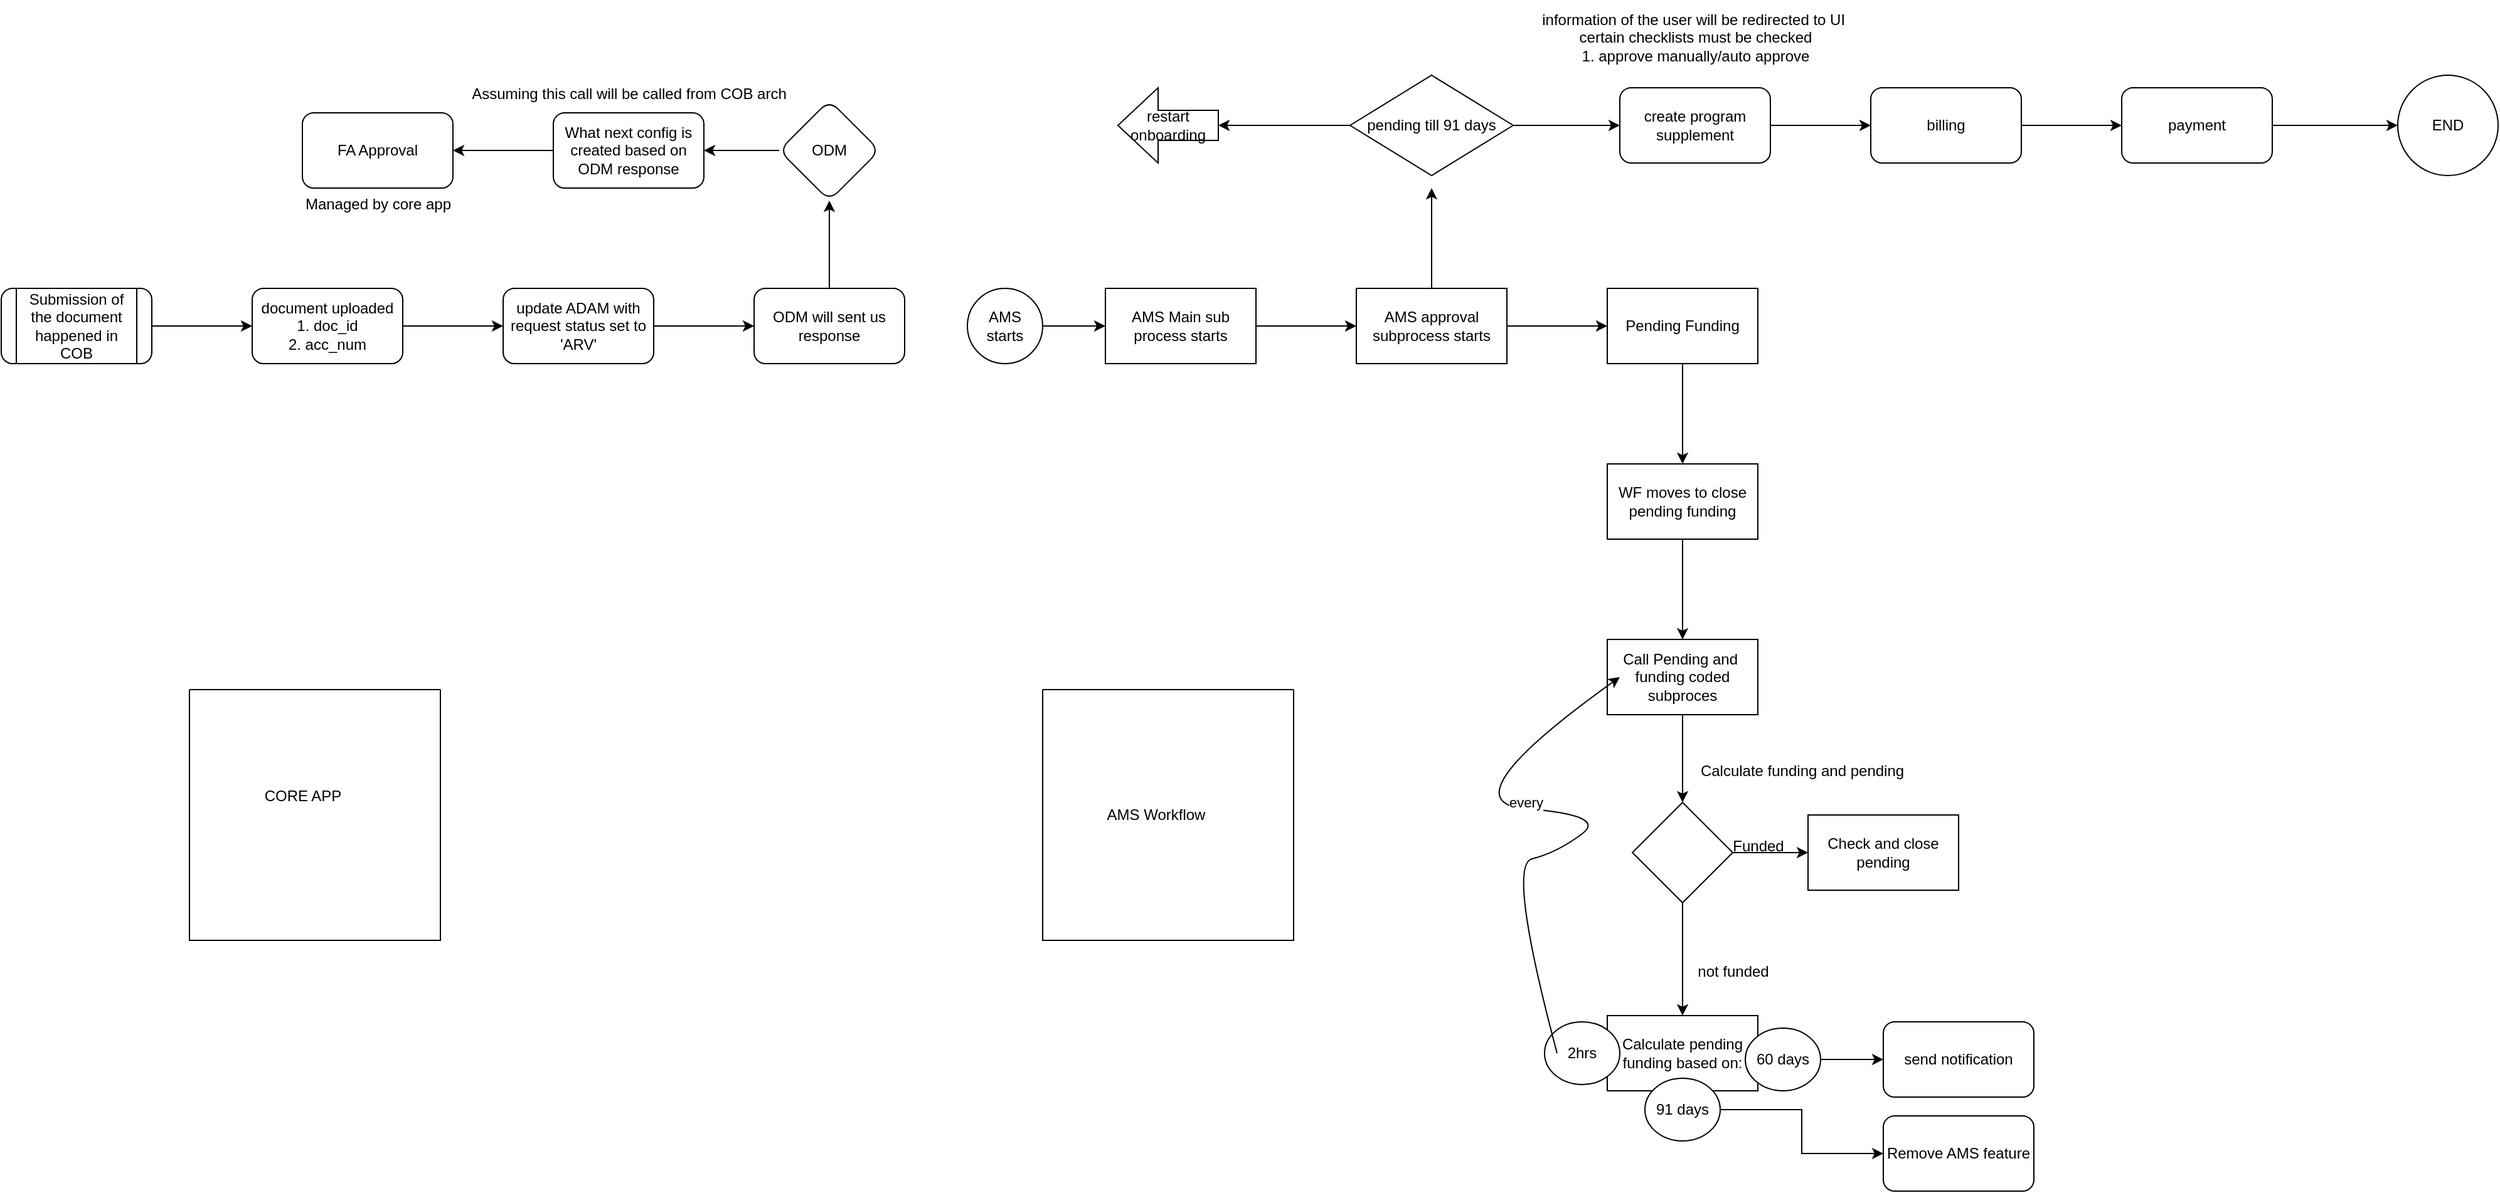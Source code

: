 <mxfile version="24.7.1" type="onedrive">
  <diagram id="C5RBs43oDa-KdzZeNtuy" name="Page-1">
    <mxGraphModel grid="1" page="1" gridSize="10" guides="1" tooltips="1" connect="1" arrows="1" fold="1" pageScale="1" pageWidth="827" pageHeight="1169" math="0" shadow="0">
      <root>
        <mxCell id="WIyWlLk6GJQsqaUBKTNV-0" />
        <mxCell id="WIyWlLk6GJQsqaUBKTNV-1" parent="WIyWlLk6GJQsqaUBKTNV-0" />
        <mxCell id="dSNzHTZ6CixJv6v34VC8-2" value="" style="edgeStyle=orthogonalEdgeStyle;rounded=0;orthogonalLoop=1;jettySize=auto;html=1;" edge="1" parent="WIyWlLk6GJQsqaUBKTNV-1" source="dSNzHTZ6CixJv6v34VC8-0" target="dSNzHTZ6CixJv6v34VC8-1">
          <mxGeometry relative="1" as="geometry" />
        </mxCell>
        <mxCell id="dSNzHTZ6CixJv6v34VC8-0" value="AMS starts" style="ellipse;whiteSpace=wrap;html=1;aspect=fixed;" vertex="1" parent="WIyWlLk6GJQsqaUBKTNV-1">
          <mxGeometry x="20" y="440" width="60" height="60" as="geometry" />
        </mxCell>
        <mxCell id="dSNzHTZ6CixJv6v34VC8-4" value="" style="edgeStyle=orthogonalEdgeStyle;rounded=0;orthogonalLoop=1;jettySize=auto;html=1;" edge="1" parent="WIyWlLk6GJQsqaUBKTNV-1" source="dSNzHTZ6CixJv6v34VC8-1" target="dSNzHTZ6CixJv6v34VC8-3">
          <mxGeometry relative="1" as="geometry" />
        </mxCell>
        <mxCell id="dSNzHTZ6CixJv6v34VC8-1" value="AMS Main sub process starts" style="whiteSpace=wrap;html=1;" vertex="1" parent="WIyWlLk6GJQsqaUBKTNV-1">
          <mxGeometry x="130" y="440" width="120" height="60" as="geometry" />
        </mxCell>
        <mxCell id="dSNzHTZ6CixJv6v34VC8-6" value="" style="edgeStyle=orthogonalEdgeStyle;rounded=0;orthogonalLoop=1;jettySize=auto;html=1;" edge="1" parent="WIyWlLk6GJQsqaUBKTNV-1" source="dSNzHTZ6CixJv6v34VC8-3" target="dSNzHTZ6CixJv6v34VC8-5">
          <mxGeometry relative="1" as="geometry" />
        </mxCell>
        <mxCell id="dSNzHTZ6CixJv6v34VC8-30" value="" style="edgeStyle=orthogonalEdgeStyle;rounded=0;orthogonalLoop=1;jettySize=auto;html=1;" edge="1" parent="WIyWlLk6GJQsqaUBKTNV-1" source="dSNzHTZ6CixJv6v34VC8-3">
          <mxGeometry relative="1" as="geometry">
            <mxPoint x="390" y="360" as="targetPoint" />
          </mxGeometry>
        </mxCell>
        <mxCell id="dSNzHTZ6CixJv6v34VC8-3" value="AMS approval subprocess starts" style="whiteSpace=wrap;html=1;" vertex="1" parent="WIyWlLk6GJQsqaUBKTNV-1">
          <mxGeometry x="330" y="440" width="120" height="60" as="geometry" />
        </mxCell>
        <mxCell id="dSNzHTZ6CixJv6v34VC8-8" value="" style="edgeStyle=orthogonalEdgeStyle;rounded=0;orthogonalLoop=1;jettySize=auto;html=1;" edge="1" parent="WIyWlLk6GJQsqaUBKTNV-1" source="dSNzHTZ6CixJv6v34VC8-5" target="dSNzHTZ6CixJv6v34VC8-7">
          <mxGeometry relative="1" as="geometry" />
        </mxCell>
        <mxCell id="dSNzHTZ6CixJv6v34VC8-5" value="Pending Funding" style="whiteSpace=wrap;html=1;" vertex="1" parent="WIyWlLk6GJQsqaUBKTNV-1">
          <mxGeometry x="530" y="440" width="120" height="60" as="geometry" />
        </mxCell>
        <mxCell id="dSNzHTZ6CixJv6v34VC8-10" value="" style="edgeStyle=orthogonalEdgeStyle;rounded=0;orthogonalLoop=1;jettySize=auto;html=1;" edge="1" parent="WIyWlLk6GJQsqaUBKTNV-1" source="dSNzHTZ6CixJv6v34VC8-7" target="dSNzHTZ6CixJv6v34VC8-9">
          <mxGeometry relative="1" as="geometry" />
        </mxCell>
        <mxCell id="dSNzHTZ6CixJv6v34VC8-7" value="WF moves to close pending funding" style="whiteSpace=wrap;html=1;" vertex="1" parent="WIyWlLk6GJQsqaUBKTNV-1">
          <mxGeometry x="530" y="580" width="120" height="60" as="geometry" />
        </mxCell>
        <mxCell id="dSNzHTZ6CixJv6v34VC8-12" value="" style="edgeStyle=orthogonalEdgeStyle;rounded=0;orthogonalLoop=1;jettySize=auto;html=1;" edge="1" parent="WIyWlLk6GJQsqaUBKTNV-1" source="dSNzHTZ6CixJv6v34VC8-9" target="dSNzHTZ6CixJv6v34VC8-11">
          <mxGeometry relative="1" as="geometry" />
        </mxCell>
        <mxCell id="dSNzHTZ6CixJv6v34VC8-9" value="&lt;div&gt;Call Pending and&amp;nbsp;&lt;/div&gt;&lt;div&gt;funding coded subproces&lt;/div&gt;" style="whiteSpace=wrap;html=1;" vertex="1" parent="WIyWlLk6GJQsqaUBKTNV-1">
          <mxGeometry x="530" y="720" width="120" height="60" as="geometry" />
        </mxCell>
        <mxCell id="dSNzHTZ6CixJv6v34VC8-17" value="" style="edgeStyle=orthogonalEdgeStyle;rounded=0;orthogonalLoop=1;jettySize=auto;html=1;" edge="1" parent="WIyWlLk6GJQsqaUBKTNV-1" source="dSNzHTZ6CixJv6v34VC8-11" target="dSNzHTZ6CixJv6v34VC8-16">
          <mxGeometry relative="1" as="geometry" />
        </mxCell>
        <mxCell id="dSNzHTZ6CixJv6v34VC8-20" value="" style="edgeStyle=orthogonalEdgeStyle;rounded=0;orthogonalLoop=1;jettySize=auto;html=1;" edge="1" parent="WIyWlLk6GJQsqaUBKTNV-1" source="dSNzHTZ6CixJv6v34VC8-11" target="dSNzHTZ6CixJv6v34VC8-19">
          <mxGeometry relative="1" as="geometry" />
        </mxCell>
        <mxCell id="dSNzHTZ6CixJv6v34VC8-11" value="" style="rhombus;whiteSpace=wrap;html=1;" vertex="1" parent="WIyWlLk6GJQsqaUBKTNV-1">
          <mxGeometry x="550" y="850" width="80" height="80" as="geometry" />
        </mxCell>
        <mxCell id="dSNzHTZ6CixJv6v34VC8-13" value="Calculate funding and pending" style="text;html=1;align=center;verticalAlign=middle;resizable=0;points=[];autosize=1;strokeColor=none;fillColor=none;" vertex="1" parent="WIyWlLk6GJQsqaUBKTNV-1">
          <mxGeometry x="590" y="810" width="190" height="30" as="geometry" />
        </mxCell>
        <mxCell id="dSNzHTZ6CixJv6v34VC8-16" value="Check and close pending" style="whiteSpace=wrap;html=1;" vertex="1" parent="WIyWlLk6GJQsqaUBKTNV-1">
          <mxGeometry x="690" y="860" width="120" height="60" as="geometry" />
        </mxCell>
        <mxCell id="dSNzHTZ6CixJv6v34VC8-18" value="Funded" style="text;html=1;align=center;verticalAlign=middle;resizable=0;points=[];autosize=1;strokeColor=none;fillColor=none;" vertex="1" parent="WIyWlLk6GJQsqaUBKTNV-1">
          <mxGeometry x="620" y="870" width="60" height="30" as="geometry" />
        </mxCell>
        <mxCell id="dSNzHTZ6CixJv6v34VC8-19" value="Calculate pending funding based on:" style="whiteSpace=wrap;html=1;" vertex="1" parent="WIyWlLk6GJQsqaUBKTNV-1">
          <mxGeometry x="530" y="1020" width="120" height="60" as="geometry" />
        </mxCell>
        <mxCell id="dSNzHTZ6CixJv6v34VC8-21" value="2hrs" style="ellipse;whiteSpace=wrap;html=1;" vertex="1" parent="WIyWlLk6GJQsqaUBKTNV-1">
          <mxGeometry x="480" y="1025" width="60" height="50" as="geometry" />
        </mxCell>
        <mxCell id="dSNzHTZ6CixJv6v34VC8-27" value="" style="edgeStyle=orthogonalEdgeStyle;rounded=0;orthogonalLoop=1;jettySize=auto;html=1;" edge="1" parent="WIyWlLk6GJQsqaUBKTNV-1" source="dSNzHTZ6CixJv6v34VC8-22" target="dSNzHTZ6CixJv6v34VC8-26">
          <mxGeometry relative="1" as="geometry" />
        </mxCell>
        <mxCell id="dSNzHTZ6CixJv6v34VC8-22" value="91 days" style="ellipse;whiteSpace=wrap;html=1;" vertex="1" parent="WIyWlLk6GJQsqaUBKTNV-1">
          <mxGeometry x="560" y="1070" width="60" height="50" as="geometry" />
        </mxCell>
        <mxCell id="dSNzHTZ6CixJv6v34VC8-25" value="" style="edgeStyle=orthogonalEdgeStyle;rounded=0;orthogonalLoop=1;jettySize=auto;html=1;" edge="1" parent="WIyWlLk6GJQsqaUBKTNV-1" source="dSNzHTZ6CixJv6v34VC8-23" target="dSNzHTZ6CixJv6v34VC8-24">
          <mxGeometry relative="1" as="geometry" />
        </mxCell>
        <mxCell id="dSNzHTZ6CixJv6v34VC8-23" value="60 days" style="ellipse;whiteSpace=wrap;html=1;" vertex="1" parent="WIyWlLk6GJQsqaUBKTNV-1">
          <mxGeometry x="640" y="1030" width="60" height="50" as="geometry" />
        </mxCell>
        <mxCell id="dSNzHTZ6CixJv6v34VC8-24" value="send notification" style="rounded=1;whiteSpace=wrap;html=1;" vertex="1" parent="WIyWlLk6GJQsqaUBKTNV-1">
          <mxGeometry x="750" y="1025" width="120" height="60" as="geometry" />
        </mxCell>
        <mxCell id="dSNzHTZ6CixJv6v34VC8-26" value="Remove AMS feature" style="rounded=1;whiteSpace=wrap;html=1;" vertex="1" parent="WIyWlLk6GJQsqaUBKTNV-1">
          <mxGeometry x="750" y="1100" width="120" height="60" as="geometry" />
        </mxCell>
        <mxCell id="dSNzHTZ6CixJv6v34VC8-28" value="" style="curved=1;endArrow=classic;html=1;rounded=0;exitX=0;exitY=0.5;exitDx=0;exitDy=0;entryX=0;entryY=0.5;entryDx=0;entryDy=0;" edge="1" parent="WIyWlLk6GJQsqaUBKTNV-1">
          <mxGeometry width="50" height="50" relative="1" as="geometry">
            <mxPoint x="490" y="1050" as="sourcePoint" />
            <mxPoint x="540" y="750" as="targetPoint" />
            <Array as="points">
              <mxPoint x="450" y="900" />
              <mxPoint x="490" y="890" />
              <mxPoint x="530" y="860" />
              <mxPoint x="400" y="850" />
            </Array>
          </mxGeometry>
        </mxCell>
        <mxCell id="dSNzHTZ6CixJv6v34VC8-66" value="every" style="edgeLabel;html=1;align=center;verticalAlign=middle;resizable=0;points=[];" connectable="0" vertex="1" parent="dSNzHTZ6CixJv6v34VC8-28">
          <mxGeometry x="0.144" y="-3" relative="1" as="geometry">
            <mxPoint x="2" y="-2" as="offset" />
          </mxGeometry>
        </mxCell>
        <mxCell id="dSNzHTZ6CixJv6v34VC8-33" value="" style="edgeStyle=orthogonalEdgeStyle;rounded=0;orthogonalLoop=1;jettySize=auto;html=1;" edge="1" parent="WIyWlLk6GJQsqaUBKTNV-1" source="dSNzHTZ6CixJv6v34VC8-31" target="dSNzHTZ6CixJv6v34VC8-32">
          <mxGeometry relative="1" as="geometry" />
        </mxCell>
        <mxCell id="dSNzHTZ6CixJv6v34VC8-35" value="" style="edgeStyle=orthogonalEdgeStyle;rounded=0;orthogonalLoop=1;jettySize=auto;html=1;" edge="1" parent="WIyWlLk6GJQsqaUBKTNV-1" source="dSNzHTZ6CixJv6v34VC8-31" target="dSNzHTZ6CixJv6v34VC8-34">
          <mxGeometry relative="1" as="geometry" />
        </mxCell>
        <mxCell id="dSNzHTZ6CixJv6v34VC8-31" value="pending till 91 days" style="rhombus;whiteSpace=wrap;html=1;" vertex="1" parent="WIyWlLk6GJQsqaUBKTNV-1">
          <mxGeometry x="325" y="270" width="130" height="80" as="geometry" />
        </mxCell>
        <mxCell id="dSNzHTZ6CixJv6v34VC8-32" value="restart onboarding" style="shape=singleArrow;whiteSpace=wrap;html=1;arrowWidth=0.4;arrowSize=0.4;direction=west;" vertex="1" parent="WIyWlLk6GJQsqaUBKTNV-1">
          <mxGeometry x="140" y="280" width="80" height="60" as="geometry" />
        </mxCell>
        <mxCell id="dSNzHTZ6CixJv6v34VC8-37" value="" style="edgeStyle=orthogonalEdgeStyle;rounded=0;orthogonalLoop=1;jettySize=auto;html=1;" edge="1" parent="WIyWlLk6GJQsqaUBKTNV-1" source="dSNzHTZ6CixJv6v34VC8-34" target="dSNzHTZ6CixJv6v34VC8-36">
          <mxGeometry relative="1" as="geometry" />
        </mxCell>
        <mxCell id="dSNzHTZ6CixJv6v34VC8-34" value="create program supplement" style="rounded=1;whiteSpace=wrap;html=1;" vertex="1" parent="WIyWlLk6GJQsqaUBKTNV-1">
          <mxGeometry x="540" y="280" width="120" height="60" as="geometry" />
        </mxCell>
        <mxCell id="dSNzHTZ6CixJv6v34VC8-39" value="" style="edgeStyle=orthogonalEdgeStyle;rounded=0;orthogonalLoop=1;jettySize=auto;html=1;" edge="1" parent="WIyWlLk6GJQsqaUBKTNV-1" source="dSNzHTZ6CixJv6v34VC8-36" target="dSNzHTZ6CixJv6v34VC8-38">
          <mxGeometry relative="1" as="geometry" />
        </mxCell>
        <mxCell id="dSNzHTZ6CixJv6v34VC8-36" value="billing" style="rounded=1;whiteSpace=wrap;html=1;" vertex="1" parent="WIyWlLk6GJQsqaUBKTNV-1">
          <mxGeometry x="740" y="280" width="120" height="60" as="geometry" />
        </mxCell>
        <mxCell id="dSNzHTZ6CixJv6v34VC8-41" value="" style="edgeStyle=orthogonalEdgeStyle;rounded=0;orthogonalLoop=1;jettySize=auto;html=1;" edge="1" parent="WIyWlLk6GJQsqaUBKTNV-1" source="dSNzHTZ6CixJv6v34VC8-38" target="dSNzHTZ6CixJv6v34VC8-40">
          <mxGeometry relative="1" as="geometry" />
        </mxCell>
        <mxCell id="dSNzHTZ6CixJv6v34VC8-38" value="payment" style="rounded=1;whiteSpace=wrap;html=1;" vertex="1" parent="WIyWlLk6GJQsqaUBKTNV-1">
          <mxGeometry x="940" y="280" width="120" height="60" as="geometry" />
        </mxCell>
        <mxCell id="dSNzHTZ6CixJv6v34VC8-40" value="END" style="ellipse;whiteSpace=wrap;html=1;rounded=1;" vertex="1" parent="WIyWlLk6GJQsqaUBKTNV-1">
          <mxGeometry x="1160" y="270" width="80" height="80" as="geometry" />
        </mxCell>
        <mxCell id="dSNzHTZ6CixJv6v34VC8-54" value="" style="edgeStyle=orthogonalEdgeStyle;rounded=0;orthogonalLoop=1;jettySize=auto;html=1;" edge="1" parent="WIyWlLk6GJQsqaUBKTNV-1" source="dSNzHTZ6CixJv6v34VC8-42" target="dSNzHTZ6CixJv6v34VC8-53">
          <mxGeometry relative="1" as="geometry" />
        </mxCell>
        <mxCell id="dSNzHTZ6CixJv6v34VC8-42" value="ODM will sent us response" style="rounded=1;whiteSpace=wrap;html=1;" vertex="1" parent="WIyWlLk6GJQsqaUBKTNV-1">
          <mxGeometry x="-150" y="440" width="120" height="60" as="geometry" />
        </mxCell>
        <mxCell id="dSNzHTZ6CixJv6v34VC8-52" value="" style="edgeStyle=orthogonalEdgeStyle;rounded=0;orthogonalLoop=1;jettySize=auto;html=1;" edge="1" parent="WIyWlLk6GJQsqaUBKTNV-1" source="dSNzHTZ6CixJv6v34VC8-44" target="dSNzHTZ6CixJv6v34VC8-42">
          <mxGeometry relative="1" as="geometry" />
        </mxCell>
        <mxCell id="dSNzHTZ6CixJv6v34VC8-44" value="update ADAM with request status set to &#39;ARV&#39;" style="rounded=1;whiteSpace=wrap;html=1;" vertex="1" parent="WIyWlLk6GJQsqaUBKTNV-1">
          <mxGeometry x="-350" y="440" width="120" height="60" as="geometry" />
        </mxCell>
        <mxCell id="dSNzHTZ6CixJv6v34VC8-51" value="" style="edgeStyle=orthogonalEdgeStyle;rounded=0;orthogonalLoop=1;jettySize=auto;html=1;" edge="1" parent="WIyWlLk6GJQsqaUBKTNV-1" source="dSNzHTZ6CixJv6v34VC8-46" target="dSNzHTZ6CixJv6v34VC8-44">
          <mxGeometry relative="1" as="geometry" />
        </mxCell>
        <mxCell id="dSNzHTZ6CixJv6v34VC8-46" value="document uploaded&lt;div&gt;1. doc_id&lt;/div&gt;&lt;div&gt;2. acc_num&lt;/div&gt;" style="rounded=1;whiteSpace=wrap;html=1;" vertex="1" parent="WIyWlLk6GJQsqaUBKTNV-1">
          <mxGeometry x="-550" y="440" width="120" height="60" as="geometry" />
        </mxCell>
        <mxCell id="dSNzHTZ6CixJv6v34VC8-50" value="" style="edgeStyle=orthogonalEdgeStyle;rounded=0;orthogonalLoop=1;jettySize=auto;html=1;" edge="1" parent="WIyWlLk6GJQsqaUBKTNV-1" source="dSNzHTZ6CixJv6v34VC8-48" target="dSNzHTZ6CixJv6v34VC8-46">
          <mxGeometry relative="1" as="geometry" />
        </mxCell>
        <mxCell id="dSNzHTZ6CixJv6v34VC8-48" value="Submission of the document happened in COB" style="shape=process;whiteSpace=wrap;html=1;backgroundOutline=1;rounded=1;" vertex="1" parent="WIyWlLk6GJQsqaUBKTNV-1">
          <mxGeometry x="-750" y="440" width="120" height="60" as="geometry" />
        </mxCell>
        <mxCell id="dSNzHTZ6CixJv6v34VC8-56" value="" style="edgeStyle=orthogonalEdgeStyle;rounded=0;orthogonalLoop=1;jettySize=auto;html=1;" edge="1" parent="WIyWlLk6GJQsqaUBKTNV-1" source="dSNzHTZ6CixJv6v34VC8-53" target="dSNzHTZ6CixJv6v34VC8-55">
          <mxGeometry relative="1" as="geometry" />
        </mxCell>
        <mxCell id="dSNzHTZ6CixJv6v34VC8-53" value="ODM" style="rhombus;whiteSpace=wrap;html=1;rounded=1;" vertex="1" parent="WIyWlLk6GJQsqaUBKTNV-1">
          <mxGeometry x="-130" y="290" width="80" height="80" as="geometry" />
        </mxCell>
        <mxCell id="dSNzHTZ6CixJv6v34VC8-58" value="" style="edgeStyle=orthogonalEdgeStyle;rounded=0;orthogonalLoop=1;jettySize=auto;html=1;" edge="1" parent="WIyWlLk6GJQsqaUBKTNV-1" source="dSNzHTZ6CixJv6v34VC8-55" target="dSNzHTZ6CixJv6v34VC8-57">
          <mxGeometry relative="1" as="geometry" />
        </mxCell>
        <mxCell id="dSNzHTZ6CixJv6v34VC8-55" value="What next config is created based on ODM response" style="whiteSpace=wrap;html=1;rounded=1;" vertex="1" parent="WIyWlLk6GJQsqaUBKTNV-1">
          <mxGeometry x="-310" y="300" width="120" height="60" as="geometry" />
        </mxCell>
        <mxCell id="dSNzHTZ6CixJv6v34VC8-57" value="FA Approval" style="rounded=1;whiteSpace=wrap;html=1;" vertex="1" parent="WIyWlLk6GJQsqaUBKTNV-1">
          <mxGeometry x="-510" y="300" width="120" height="60" as="geometry" />
        </mxCell>
        <mxCell id="dSNzHTZ6CixJv6v34VC8-59" value="Assuming this call will be called from COB arch" style="text;html=1;align=center;verticalAlign=middle;resizable=0;points=[];autosize=1;strokeColor=none;fillColor=none;" vertex="1" parent="WIyWlLk6GJQsqaUBKTNV-1">
          <mxGeometry x="-385" y="270" width="270" height="30" as="geometry" />
        </mxCell>
        <mxCell id="dSNzHTZ6CixJv6v34VC8-60" value="Managed by core app" style="text;html=1;align=center;verticalAlign=middle;resizable=0;points=[];autosize=1;strokeColor=none;fillColor=none;" vertex="1" parent="WIyWlLk6GJQsqaUBKTNV-1">
          <mxGeometry x="-520" y="358" width="140" height="30" as="geometry" />
        </mxCell>
        <mxCell id="dSNzHTZ6CixJv6v34VC8-63" value="not funded" style="text;html=1;align=center;verticalAlign=middle;resizable=0;points=[];autosize=1;strokeColor=none;fillColor=none;" vertex="1" parent="WIyWlLk6GJQsqaUBKTNV-1">
          <mxGeometry x="590" y="970" width="80" height="30" as="geometry" />
        </mxCell>
        <mxCell id="dSNzHTZ6CixJv6v34VC8-64" value="information of the user will be redirected to UI&amp;nbsp;&lt;div&gt;certain checklists must be checked&lt;br&gt;&lt;/div&gt;&lt;div&gt;1. approve manually/auto approve&lt;br&gt;&lt;/div&gt;" style="text;html=1;align=center;verticalAlign=middle;resizable=0;points=[];autosize=1;strokeColor=none;fillColor=none;" vertex="1" parent="WIyWlLk6GJQsqaUBKTNV-1">
          <mxGeometry x="465" y="210" width="270" height="60" as="geometry" />
        </mxCell>
        <mxCell id="dSNzHTZ6CixJv6v34VC8-67" value="" style="swimlane;startSize=0;" vertex="1" parent="WIyWlLk6GJQsqaUBKTNV-1">
          <mxGeometry x="80" y="760" width="200" height="200" as="geometry">
            <mxRectangle x="80" y="760" width="50" height="40" as="alternateBounds" />
          </mxGeometry>
        </mxCell>
        <mxCell id="dSNzHTZ6CixJv6v34VC8-62" value="AMS Workflow" style="text;html=1;align=center;verticalAlign=middle;resizable=0;points=[];autosize=1;strokeColor=none;fillColor=none;" vertex="1" parent="dSNzHTZ6CixJv6v34VC8-67">
          <mxGeometry x="40" y="85" width="100" height="30" as="geometry" />
        </mxCell>
        <mxCell id="dSNzHTZ6CixJv6v34VC8-68" value="" style="swimlane;startSize=0;" vertex="1" parent="WIyWlLk6GJQsqaUBKTNV-1">
          <mxGeometry x="-600" y="760" width="200" height="200" as="geometry" />
        </mxCell>
        <mxCell id="dSNzHTZ6CixJv6v34VC8-61" value="CORE APP" style="text;html=1;align=center;verticalAlign=middle;resizable=0;points=[];autosize=1;strokeColor=none;fillColor=none;" vertex="1" parent="dSNzHTZ6CixJv6v34VC8-68">
          <mxGeometry x="50" y="70" width="80" height="30" as="geometry" />
        </mxCell>
      </root>
    </mxGraphModel>
  </diagram>
</mxfile>
